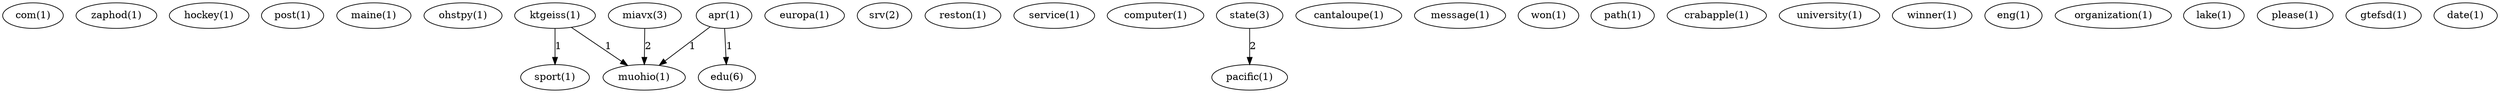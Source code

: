 digraph G {
  com [ label="com(1)" ];
  zaphod [ label="zaphod(1)" ];
  hockey [ label="hockey(1)" ];
  post [ label="post(1)" ];
  maine [ label="maine(1)" ];
  ohstpy [ label="ohstpy(1)" ];
  ktgeiss [ label="ktgeiss(1)" ];
  sport [ label="sport(1)" ];
  muohio [ label="muohio(1)" ];
  europa [ label="europa(1)" ];
  srv [ label="srv(2)" ];
  reston [ label="reston(1)" ];
  miavx [ label="miavx(3)" ];
  service [ label="service(1)" ];
  apr [ label="apr(1)" ];
  edu [ label="edu(6)" ];
  computer [ label="computer(1)" ];
  state [ label="state(3)" ];
  pacific [ label="pacific(1)" ];
  cantaloupe [ label="cantaloupe(1)" ];
  message [ label="message(1)" ];
  won [ label="won(1)" ];
  path [ label="path(1)" ];
  crabapple [ label="crabapple(1)" ];
  university [ label="university(1)" ];
  winner [ label="winner(1)" ];
  eng [ label="eng(1)" ];
  organization [ label="organization(1)" ];
  lake [ label="lake(1)" ];
  please [ label="please(1)" ];
  gtefsd [ label="gtefsd(1)" ];
  date [ label="date(1)" ];
  ktgeiss -> sport [ label="1" ];
  ktgeiss -> muohio [ label="1" ];
  miavx -> muohio [ label="2" ];
  apr -> muohio [ label="1" ];
  apr -> edu [ label="1" ];
  state -> pacific [ label="2" ];
}
